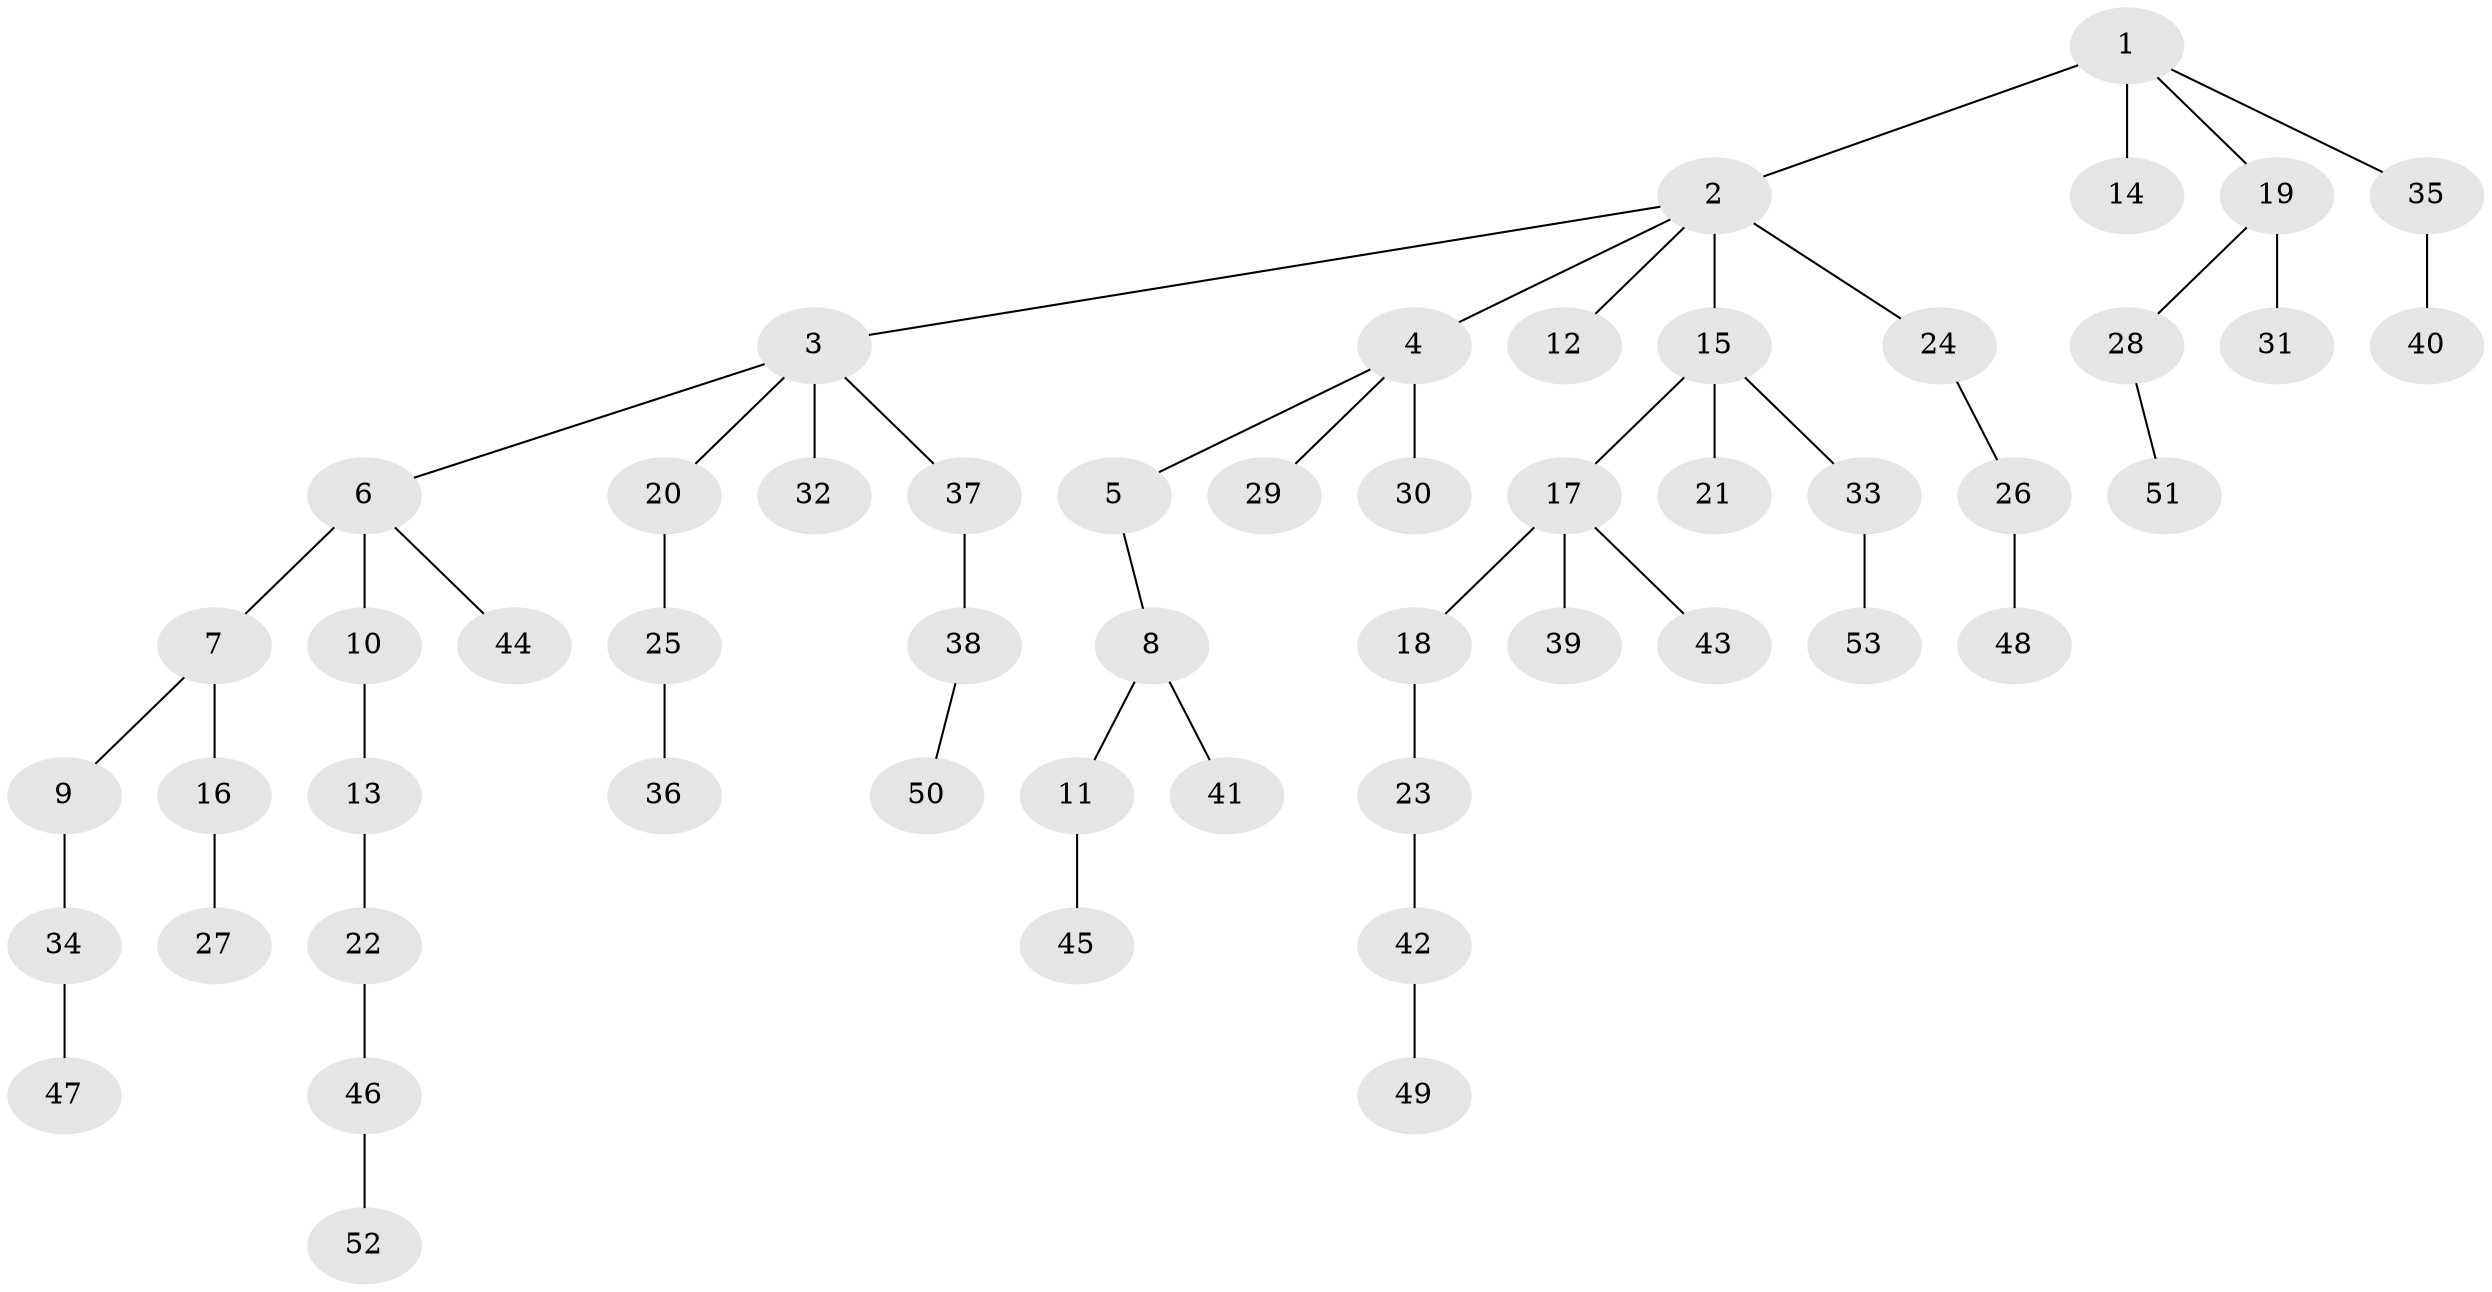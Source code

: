 // original degree distribution, {4: 0.04950495049504951, 6: 0.009900990099009901, 5: 0.04950495049504951, 2: 0.2079207920792079, 3: 0.15841584158415842, 7: 0.009900990099009901, 1: 0.5148514851485149}
// Generated by graph-tools (version 1.1) at 2025/37/03/09/25 02:37:01]
// undirected, 53 vertices, 52 edges
graph export_dot {
graph [start="1"]
  node [color=gray90,style=filled];
  1;
  2;
  3;
  4;
  5;
  6;
  7;
  8;
  9;
  10;
  11;
  12;
  13;
  14;
  15;
  16;
  17;
  18;
  19;
  20;
  21;
  22;
  23;
  24;
  25;
  26;
  27;
  28;
  29;
  30;
  31;
  32;
  33;
  34;
  35;
  36;
  37;
  38;
  39;
  40;
  41;
  42;
  43;
  44;
  45;
  46;
  47;
  48;
  49;
  50;
  51;
  52;
  53;
  1 -- 2 [weight=1.0];
  1 -- 14 [weight=2.0];
  1 -- 19 [weight=1.0];
  1 -- 35 [weight=1.0];
  2 -- 3 [weight=1.0];
  2 -- 4 [weight=1.0];
  2 -- 12 [weight=1.0];
  2 -- 15 [weight=3.0];
  2 -- 24 [weight=1.0];
  3 -- 6 [weight=1.0];
  3 -- 20 [weight=1.0];
  3 -- 32 [weight=1.0];
  3 -- 37 [weight=1.0];
  4 -- 5 [weight=1.0];
  4 -- 29 [weight=1.0];
  4 -- 30 [weight=4.0];
  5 -- 8 [weight=1.0];
  6 -- 7 [weight=2.0];
  6 -- 10 [weight=1.0];
  6 -- 44 [weight=1.0];
  7 -- 9 [weight=1.0];
  7 -- 16 [weight=1.0];
  8 -- 11 [weight=1.0];
  8 -- 41 [weight=2.0];
  9 -- 34 [weight=1.0];
  10 -- 13 [weight=1.0];
  11 -- 45 [weight=1.0];
  13 -- 22 [weight=1.0];
  15 -- 17 [weight=1.0];
  15 -- 21 [weight=1.0];
  15 -- 33 [weight=1.0];
  16 -- 27 [weight=1.0];
  17 -- 18 [weight=1.0];
  17 -- 39 [weight=1.0];
  17 -- 43 [weight=1.0];
  18 -- 23 [weight=1.0];
  19 -- 28 [weight=1.0];
  19 -- 31 [weight=2.0];
  20 -- 25 [weight=2.0];
  22 -- 46 [weight=1.0];
  23 -- 42 [weight=1.0];
  24 -- 26 [weight=1.0];
  25 -- 36 [weight=1.0];
  26 -- 48 [weight=3.0];
  28 -- 51 [weight=1.0];
  33 -- 53 [weight=1.0];
  34 -- 47 [weight=1.0];
  35 -- 40 [weight=1.0];
  37 -- 38 [weight=1.0];
  38 -- 50 [weight=1.0];
  42 -- 49 [weight=1.0];
  46 -- 52 [weight=1.0];
}
